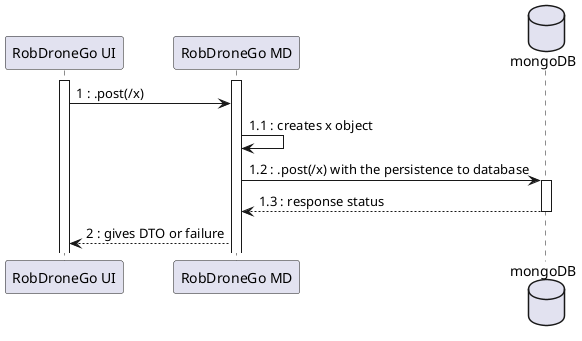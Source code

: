 @startuml lvl2
participant "RobDroneGo UI" as UI
participant "RobDroneGo MD" as API
database "mongoDB" as BD

activate UI
activate API
UI -> API : 1 : .post(/x)
API -> API : 1.1 : creates x object
API -> BD : 1.2 : .post(/x) with the persistence to database
activate BD

BD --> API : 1.3 : response status
deactivate
API --> UI : 2 : gives DTO or failure

@enduml
